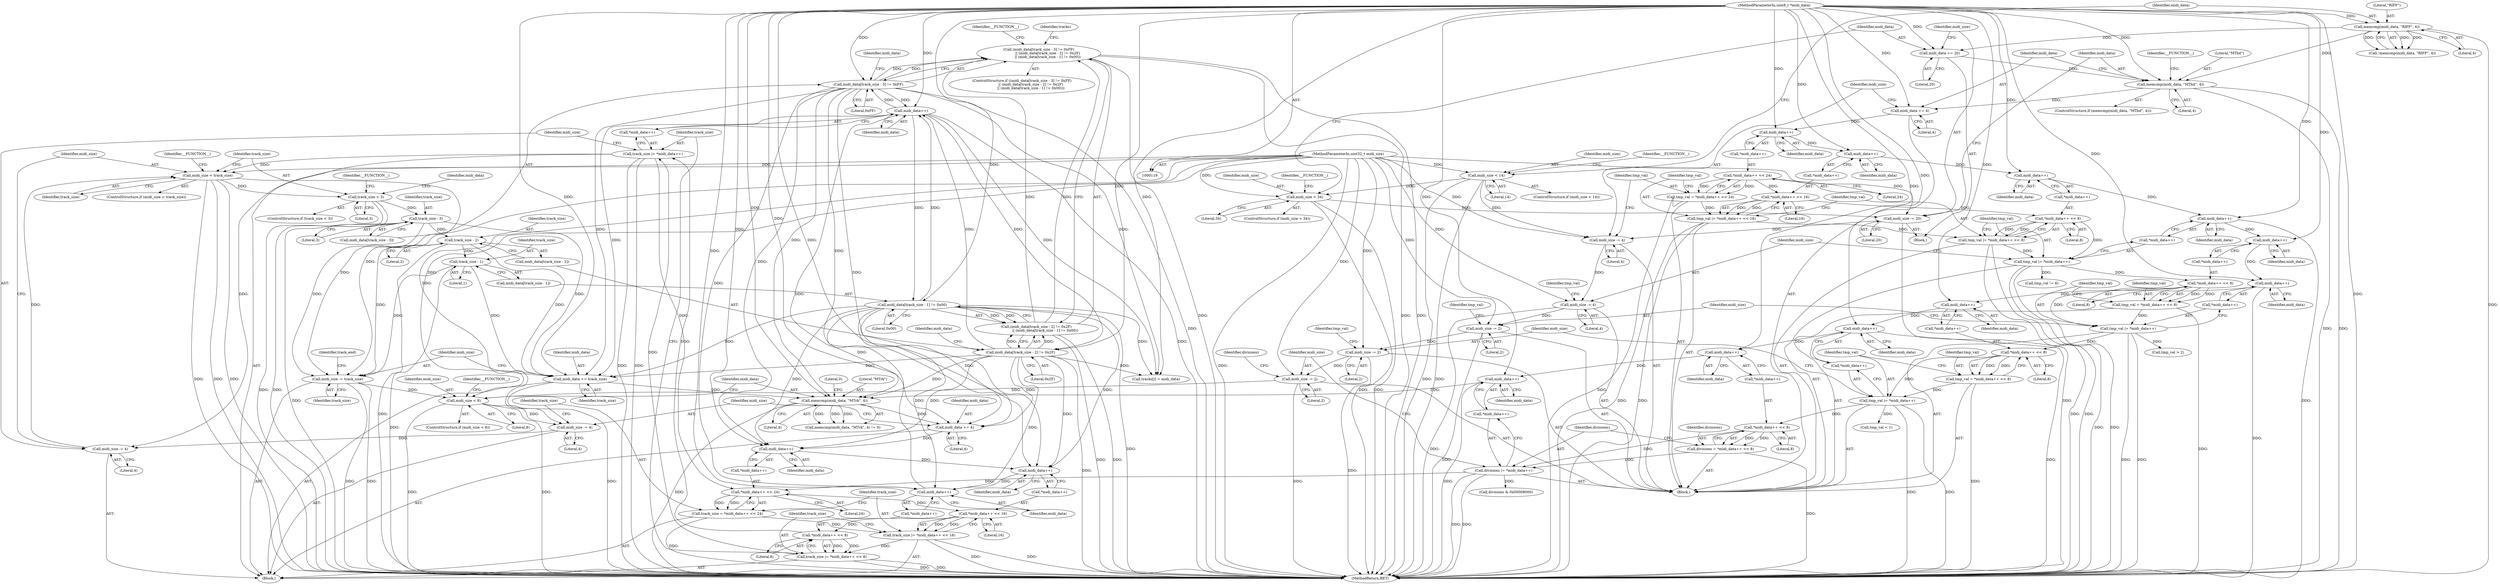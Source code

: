digraph "1_wildmidi_660b513d99bced8783a4a5984ac2f742c74ebbdd_1@del" {
"1000523" [label="(Call,(midi_data[track_size - 3] != 0xFF)\n                || (midi_data[track_size - 2] != 0x2F)\n                || (midi_data[track_size - 1] != 0x00))"];
"1000524" [label="(Call,midi_data[track_size - 3] != 0xFF)"];
"1000493" [label="(Call,midi_data++)"];
"1000539" [label="(Call,midi_data[track_size - 1] != 0x00)"];
"1000120" [label="(MethodParameterIn,uint8_t *midi_data)"];
"1000487" [label="(Call,midi_data++)"];
"1000480" [label="(Call,midi_data++)"];
"1000473" [label="(Call,midi_data++)"];
"1000463" [label="(Call,midi_data += 4)"];
"1000450" [label="(Call,memcmp(midi_data, \"MTrk\", 4))"];
"1000559" [label="(Call,midi_data += track_size)"];
"1000527" [label="(Call,track_size - 3)"];
"1000511" [label="(Call,track_size < 3)"];
"1000499" [label="(Call,midi_size < track_size)"];
"1000495" [label="(Call,midi_size -= 4)"];
"1000466" [label="(Call,midi_size -= 4)"];
"1000437" [label="(Call,midi_size < 8)"];
"1000368" [label="(Call,midi_size -= 2)"];
"1000320" [label="(Call,midi_size -= 2)"];
"1000289" [label="(Call,midi_size -= 2)"];
"1000261" [label="(Call,midi_size -= 4)"];
"1000232" [label="(Call,midi_size -= 4)"];
"1000177" [label="(Call,midi_size < 14)"];
"1000121" [label="(MethodParameterIn,uint32_t midi_size)"];
"1000212" [label="(Call,midi_size -= 20)"];
"1000197" [label="(Call,midi_size < 34)"];
"1000562" [label="(Call,midi_size -= track_size)"];
"1000535" [label="(Call,track_size - 2)"];
"1000542" [label="(Call,track_size - 1)"];
"1000490" [label="(Call,track_size |= *midi_data++)"];
"1000483" [label="(Call,track_size |= *midi_data++ << 8)"];
"1000476" [label="(Call,track_size |= *midi_data++ << 16)"];
"1000469" [label="(Call,track_size = *midi_data++ << 24)"];
"1000471" [label="(Call,*midi_data++ << 24)"];
"1000363" [label="(Call,divisions |= *midi_data++)"];
"1000356" [label="(Call,divisions = *midi_data++ << 8)"];
"1000358" [label="(Call,*midi_data++ << 8)"];
"1000315" [label="(Call,tmp_val |= *midi_data++)"];
"1000308" [label="(Call,tmp_val = *midi_data++ << 8)"];
"1000310" [label="(Call,*midi_data++ << 8)"];
"1000284" [label="(Call,tmp_val |= *midi_data++)"];
"1000277" [label="(Call,tmp_val = *midi_data++ << 8)"];
"1000279" [label="(Call,*midi_data++ << 8)"];
"1000256" [label="(Call,tmp_val |= *midi_data++)"];
"1000249" [label="(Call,tmp_val |= *midi_data++ << 8)"];
"1000242" [label="(Call,tmp_val |= *midi_data++ << 16)"];
"1000235" [label="(Call,tmp_val = *midi_data++ << 24)"];
"1000237" [label="(Call,*midi_data++ << 24)"];
"1000244" [label="(Call,*midi_data++ << 16)"];
"1000251" [label="(Call,*midi_data++ << 8)"];
"1000478" [label="(Call,*midi_data++ << 16)"];
"1000485" [label="(Call,*midi_data++ << 8)"];
"1000532" [label="(Call,midi_data[track_size - 2] != 0x2F)"];
"1000366" [label="(Call,midi_data++)"];
"1000360" [label="(Call,midi_data++)"];
"1000318" [label="(Call,midi_data++)"];
"1000312" [label="(Call,midi_data++)"];
"1000287" [label="(Call,midi_data++)"];
"1000281" [label="(Call,midi_data++)"];
"1000259" [label="(Call,midi_data++)"];
"1000253" [label="(Call,midi_data++)"];
"1000246" [label="(Call,midi_data++)"];
"1000239" [label="(Call,midi_data++)"];
"1000229" [label="(Call,midi_data += 4)"];
"1000216" [label="(Call,memcmp(midi_data, \"MThd\", 4))"];
"1000209" [label="(Call,midi_data += 20)"];
"1000191" [label="(Call,memcmp(midi_data, \"RIFF\", 4))"];
"1000531" [label="(Call,(midi_data[track_size - 2] != 0x2F)\n                || (midi_data[track_size - 1] != 0x00))"];
"1000365" [label="(Call,*midi_data++)"];
"1000454" [label="(Literal,0)"];
"1000534" [label="(Identifier,midi_data)"];
"1000262" [label="(Identifier,midi_size)"];
"1000215" [label="(ControlStructure,if (memcmp(midi_data, \"MThd\", 4)))"];
"1000193" [label="(Literal,\"RIFF\")"];
"1000530" [label="(Literal,0xFF)"];
"1000525" [label="(Call,midi_data[track_size - 3])"];
"1000470" [label="(Identifier,track_size)"];
"1000435" [label="(Block,)"];
"1000284" [label="(Call,tmp_val |= *midi_data++)"];
"1000477" [label="(Identifier,track_size)"];
"1000294" [label="(Identifier,tmp_val)"];
"1000366" [label="(Call,midi_data++)"];
"1000529" [label="(Literal,3)"];
"1000231" [label="(Literal,4)"];
"1000467" [label="(Identifier,midi_size)"];
"1000564" [label="(Identifier,track_size)"];
"1000196" [label="(ControlStructure,if (midi_size < 34))"];
"1000195" [label="(Block,)"];
"1000540" [label="(Call,midi_data[track_size - 1])"];
"1000260" [label="(Identifier,midi_data)"];
"1000524" [label="(Call,midi_data[track_size - 3] != 0xFF)"];
"1000240" [label="(Identifier,midi_data)"];
"1000367" [label="(Identifier,midi_data)"];
"1000286" [label="(Call,*midi_data++)"];
"1000496" [label="(Identifier,midi_size)"];
"1000244" [label="(Call,*midi_data++ << 16)"];
"1000516" [label="(Identifier,__FUNCTION__)"];
"1000287" [label="(Call,midi_data++)"];
"1000468" [label="(Literal,4)"];
"1000489" [label="(Literal,8)"];
"1000222" [label="(Identifier,__FUNCTION__)"];
"1000543" [label="(Identifier,track_size)"];
"1000179" [label="(Literal,14)"];
"1000476" [label="(Call,track_size |= *midi_data++ << 16)"];
"1000279" [label="(Call,*midi_data++ << 8)"];
"1000178" [label="(Identifier,midi_size)"];
"1000490" [label="(Call,track_size |= *midi_data++)"];
"1000500" [label="(Identifier,midi_size)"];
"1000544" [label="(Literal,1)"];
"1000242" [label="(Call,tmp_val |= *midi_data++ << 16)"];
"1000311" [label="(Call,*midi_data++)"];
"1000229" [label="(Call,midi_data += 4)"];
"1000438" [label="(Identifier,midi_size)"];
"1000248" [label="(Literal,16)"];
"1000321" [label="(Identifier,midi_size)"];
"1000554" [label="(Call,tracks[i] = midi_data)"];
"1000266" [label="(Identifier,tmp_val)"];
"1000452" [label="(Literal,\"MTrk\")"];
"1000475" [label="(Literal,24)"];
"1000120" [label="(MethodParameterIn,uint8_t *midi_data)"];
"1000317" [label="(Call,*midi_data++)"];
"1000250" [label="(Identifier,tmp_val)"];
"1000291" [label="(Literal,2)"];
"1000535" [label="(Call,track_size - 2)"];
"1000218" [label="(Literal,\"MThd\")"];
"1000494" [label="(Identifier,midi_data)"];
"1000480" [label="(Call,midi_data++)"];
"1000214" [label="(Literal,20)"];
"1000319" [label="(Identifier,midi_data)"];
"1000495" [label="(Call,midi_size -= 4)"];
"1000483" [label="(Call,track_size |= *midi_data++ << 8)"];
"1000548" [label="(Identifier,__FUNCTION__)"];
"1000359" [label="(Call,*midi_data++)"];
"1000556" [label="(Identifier,tracks)"];
"1000251" [label="(Call,*midi_data++ << 8)"];
"1000472" [label="(Call,*midi_data++)"];
"1000261" [label="(Call,midi_size -= 4)"];
"1000254" [label="(Identifier,midi_data)"];
"1000232" [label="(Call,midi_size -= 4)"];
"1000485" [label="(Call,*midi_data++ << 8)"];
"1000372" [label="(Call,divisions & 0x00008000)"];
"1000236" [label="(Identifier,tmp_val)"];
"1000198" [label="(Identifier,midi_size)"];
"1000479" [label="(Call,*midi_data++)"];
"1000453" [label="(Literal,4)"];
"1000194" [label="(Literal,4)"];
"1000528" [label="(Identifier,track_size)"];
"1000501" [label="(Identifier,track_size)"];
"1000256" [label="(Call,tmp_val |= *midi_data++)"];
"1000493" [label="(Call,midi_data++)"];
"1000197" [label="(Call,midi_size < 34)"];
"1000473" [label="(Call,midi_data++)"];
"1000280" [label="(Call,*midi_data++)"];
"1001435" [label="(MethodReturn,RET)"];
"1000241" [label="(Literal,24)"];
"1000247" [label="(Identifier,midi_data)"];
"1000358" [label="(Call,*midi_data++ << 8)"];
"1000491" [label="(Identifier,track_size)"];
"1000538" [label="(Literal,0x2F)"];
"1000536" [label="(Identifier,track_size)"];
"1000281" [label="(Call,midi_data++)"];
"1000484" [label="(Identifier,track_size)"];
"1000439" [label="(Literal,8)"];
"1000486" [label="(Call,*midi_data++)"];
"1000293" [label="(Call,tmp_val > 2)"];
"1000278" [label="(Identifier,tmp_val)"];
"1000360" [label="(Call,midi_data++)"];
"1000211" [label="(Literal,20)"];
"1000497" [label="(Literal,4)"];
"1000234" [label="(Literal,4)"];
"1000238" [label="(Call,*midi_data++)"];
"1000259" [label="(Call,midi_data++)"];
"1000498" [label="(ControlStructure,if (midi_size < track_size))"];
"1000523" [label="(Call,(midi_data[track_size - 3] != 0xFF)\n                || (midi_data[track_size - 2] != 0x2F)\n                || (midi_data[track_size - 1] != 0x00))"];
"1000190" [label="(Call,!memcmp(midi_data, \"RIFF\", 4))"];
"1000450" [label="(Call,memcmp(midi_data, \"MTrk\", 4))"];
"1000542" [label="(Call,track_size - 1)"];
"1000504" [label="(Identifier,__FUNCTION__)"];
"1000474" [label="(Identifier,midi_data)"];
"1000277" [label="(Call,tmp_val = *midi_data++ << 8)"];
"1000464" [label="(Identifier,midi_data)"];
"1000253" [label="(Call,midi_data++)"];
"1000219" [label="(Literal,4)"];
"1000202" [label="(Identifier,__FUNCTION__)"];
"1000192" [label="(Identifier,midi_data)"];
"1000533" [label="(Call,midi_data[track_size - 2])"];
"1000531" [label="(Call,(midi_data[track_size - 2] != 0x2F)\n                || (midi_data[track_size - 1] != 0x00))"];
"1000191" [label="(Call,memcmp(midi_data, \"RIFF\", 4))"];
"1000288" [label="(Identifier,midi_data)"];
"1000487" [label="(Call,midi_data++)"];
"1000522" [label="(ControlStructure,if ((midi_data[track_size - 3] != 0xFF)\n                || (midi_data[track_size - 2] != 0x2F)\n                || (midi_data[track_size - 1] != 0x00)))"];
"1000309" [label="(Identifier,tmp_val)"];
"1000499" [label="(Call,midi_size < track_size)"];
"1000209" [label="(Call,midi_data += 20)"];
"1000258" [label="(Call,*midi_data++)"];
"1000245" [label="(Call,*midi_data++)"];
"1000559" [label="(Call,midi_data += track_size)"];
"1000563" [label="(Identifier,midi_size)"];
"1000246" [label="(Call,midi_data++)"];
"1000368" [label="(Call,midi_size -= 2)"];
"1000217" [label="(Identifier,midi_data)"];
"1000212" [label="(Call,midi_size -= 20)"];
"1000320" [label="(Call,midi_size -= 2)"];
"1000481" [label="(Identifier,midi_data)"];
"1000315" [label="(Call,tmp_val |= *midi_data++)"];
"1000243" [label="(Identifier,tmp_val)"];
"1000471" [label="(Call,*midi_data++ << 24)"];
"1000310" [label="(Call,*midi_data++ << 8)"];
"1000314" [label="(Literal,8)"];
"1000363" [label="(Call,divisions |= *midi_data++)"];
"1000265" [label="(Call,tmp_val != 6)"];
"1000282" [label="(Identifier,midi_data)"];
"1000537" [label="(Literal,2)"];
"1000356" [label="(Call,divisions = *midi_data++ << 8)"];
"1000357" [label="(Identifier,divisions)"];
"1000513" [label="(Literal,3)"];
"1000324" [label="(Call,tmp_val < 1)"];
"1000482" [label="(Literal,16)"];
"1000364" [label="(Identifier,divisions)"];
"1000182" [label="(Identifier,__FUNCTION__)"];
"1000289" [label="(Call,midi_size -= 2)"];
"1000488" [label="(Identifier,midi_data)"];
"1000526" [label="(Identifier,midi_data)"];
"1000233" [label="(Identifier,midi_size)"];
"1000442" [label="(Identifier,__FUNCTION__)"];
"1000369" [label="(Identifier,midi_size)"];
"1000313" [label="(Identifier,midi_data)"];
"1000437" [label="(Call,midi_size < 8)"];
"1000527" [label="(Call,track_size - 3)"];
"1000545" [label="(Literal,0x00)"];
"1000562" [label="(Call,midi_size -= track_size)"];
"1000478" [label="(Call,*midi_data++ << 16)"];
"1000308" [label="(Call,tmp_val = *midi_data++ << 8)"];
"1000449" [label="(Call,memcmp(midi_data, \"MTrk\", 4) != 0)"];
"1000176" [label="(ControlStructure,if (midi_size < 14))"];
"1000213" [label="(Identifier,midi_size)"];
"1000235" [label="(Call,tmp_val = *midi_data++ << 24)"];
"1000510" [label="(ControlStructure,if (track_size < 3))"];
"1000362" [label="(Literal,8)"];
"1000361" [label="(Identifier,midi_data)"];
"1000121" [label="(MethodParameterIn,uint32_t midi_size)"];
"1000252" [label="(Call,*midi_data++)"];
"1000539" [label="(Call,midi_data[track_size - 1] != 0x00)"];
"1000436" [label="(ControlStructure,if (midi_size < 8))"];
"1000283" [label="(Literal,8)"];
"1000230" [label="(Identifier,midi_data)"];
"1000325" [label="(Identifier,tmp_val)"];
"1000312" [label="(Call,midi_data++)"];
"1000263" [label="(Literal,4)"];
"1000199" [label="(Literal,34)"];
"1000322" [label="(Literal,2)"];
"1000541" [label="(Identifier,midi_data)"];
"1000122" [label="(Block,)"];
"1000370" [label="(Literal,2)"];
"1000316" [label="(Identifier,tmp_val)"];
"1000465" [label="(Literal,4)"];
"1000239" [label="(Call,midi_data++)"];
"1000373" [label="(Identifier,divisions)"];
"1000318" [label="(Call,midi_data++)"];
"1000463" [label="(Call,midi_data += 4)"];
"1000512" [label="(Identifier,track_size)"];
"1000567" [label="(Identifier,track_end)"];
"1000285" [label="(Identifier,tmp_val)"];
"1000237" [label="(Call,*midi_data++ << 24)"];
"1000492" [label="(Call,*midi_data++)"];
"1000511" [label="(Call,track_size < 3)"];
"1000466" [label="(Call,midi_size -= 4)"];
"1000532" [label="(Call,midi_data[track_size - 2] != 0x2F)"];
"1000290" [label="(Identifier,midi_size)"];
"1000255" [label="(Literal,8)"];
"1000560" [label="(Identifier,midi_data)"];
"1000210" [label="(Identifier,midi_data)"];
"1000177" [label="(Call,midi_size < 14)"];
"1000451" [label="(Identifier,midi_data)"];
"1000469" [label="(Call,track_size = *midi_data++ << 24)"];
"1000257" [label="(Identifier,tmp_val)"];
"1000561" [label="(Identifier,track_size)"];
"1000216" [label="(Call,memcmp(midi_data, \"MThd\", 4))"];
"1000249" [label="(Call,tmp_val |= *midi_data++ << 8)"];
"1000523" -> "1000522"  [label="AST: "];
"1000523" -> "1000524"  [label="CFG: "];
"1000523" -> "1000531"  [label="CFG: "];
"1000524" -> "1000523"  [label="AST: "];
"1000531" -> "1000523"  [label="AST: "];
"1000548" -> "1000523"  [label="CFG: "];
"1000556" -> "1000523"  [label="CFG: "];
"1000523" -> "1001435"  [label="DDG: "];
"1000523" -> "1001435"  [label="DDG: "];
"1000523" -> "1001435"  [label="DDG: "];
"1000524" -> "1000523"  [label="DDG: "];
"1000524" -> "1000523"  [label="DDG: "];
"1000531" -> "1000523"  [label="DDG: "];
"1000531" -> "1000523"  [label="DDG: "];
"1000524" -> "1000530"  [label="CFG: "];
"1000525" -> "1000524"  [label="AST: "];
"1000530" -> "1000524"  [label="AST: "];
"1000534" -> "1000524"  [label="CFG: "];
"1000524" -> "1001435"  [label="DDG: "];
"1000524" -> "1000450"  [label="DDG: "];
"1000524" -> "1000463"  [label="DDG: "];
"1000524" -> "1000473"  [label="DDG: "];
"1000524" -> "1000480"  [label="DDG: "];
"1000524" -> "1000487"  [label="DDG: "];
"1000524" -> "1000493"  [label="DDG: "];
"1000493" -> "1000524"  [label="DDG: "];
"1000120" -> "1000524"  [label="DDG: "];
"1000524" -> "1000554"  [label="DDG: "];
"1000524" -> "1000559"  [label="DDG: "];
"1000493" -> "1000492"  [label="AST: "];
"1000493" -> "1000494"  [label="CFG: "];
"1000494" -> "1000493"  [label="AST: "];
"1000492" -> "1000493"  [label="CFG: "];
"1000493" -> "1001435"  [label="DDG: "];
"1000539" -> "1000493"  [label="DDG: "];
"1000487" -> "1000493"  [label="DDG: "];
"1000532" -> "1000493"  [label="DDG: "];
"1000120" -> "1000493"  [label="DDG: "];
"1000493" -> "1000532"  [label="DDG: "];
"1000493" -> "1000539"  [label="DDG: "];
"1000493" -> "1000554"  [label="DDG: "];
"1000493" -> "1000559"  [label="DDG: "];
"1000539" -> "1000531"  [label="AST: "];
"1000539" -> "1000545"  [label="CFG: "];
"1000540" -> "1000539"  [label="AST: "];
"1000545" -> "1000539"  [label="AST: "];
"1000531" -> "1000539"  [label="CFG: "];
"1000539" -> "1001435"  [label="DDG: "];
"1000539" -> "1000450"  [label="DDG: "];
"1000539" -> "1000463"  [label="DDG: "];
"1000539" -> "1000473"  [label="DDG: "];
"1000539" -> "1000480"  [label="DDG: "];
"1000539" -> "1000487"  [label="DDG: "];
"1000539" -> "1000531"  [label="DDG: "];
"1000539" -> "1000531"  [label="DDG: "];
"1000120" -> "1000539"  [label="DDG: "];
"1000539" -> "1000554"  [label="DDG: "];
"1000539" -> "1000559"  [label="DDG: "];
"1000120" -> "1000119"  [label="AST: "];
"1000120" -> "1001435"  [label="DDG: "];
"1000120" -> "1000191"  [label="DDG: "];
"1000120" -> "1000209"  [label="DDG: "];
"1000120" -> "1000216"  [label="DDG: "];
"1000120" -> "1000229"  [label="DDG: "];
"1000120" -> "1000239"  [label="DDG: "];
"1000120" -> "1000246"  [label="DDG: "];
"1000120" -> "1000253"  [label="DDG: "];
"1000120" -> "1000259"  [label="DDG: "];
"1000120" -> "1000281"  [label="DDG: "];
"1000120" -> "1000287"  [label="DDG: "];
"1000120" -> "1000312"  [label="DDG: "];
"1000120" -> "1000318"  [label="DDG: "];
"1000120" -> "1000360"  [label="DDG: "];
"1000120" -> "1000366"  [label="DDG: "];
"1000120" -> "1000450"  [label="DDG: "];
"1000120" -> "1000463"  [label="DDG: "];
"1000120" -> "1000473"  [label="DDG: "];
"1000120" -> "1000480"  [label="DDG: "];
"1000120" -> "1000487"  [label="DDG: "];
"1000120" -> "1000532"  [label="DDG: "];
"1000120" -> "1000554"  [label="DDG: "];
"1000120" -> "1000559"  [label="DDG: "];
"1000487" -> "1000486"  [label="AST: "];
"1000487" -> "1000488"  [label="CFG: "];
"1000488" -> "1000487"  [label="AST: "];
"1000486" -> "1000487"  [label="CFG: "];
"1000480" -> "1000487"  [label="DDG: "];
"1000532" -> "1000487"  [label="DDG: "];
"1000480" -> "1000479"  [label="AST: "];
"1000480" -> "1000481"  [label="CFG: "];
"1000481" -> "1000480"  [label="AST: "];
"1000479" -> "1000480"  [label="CFG: "];
"1000473" -> "1000480"  [label="DDG: "];
"1000532" -> "1000480"  [label="DDG: "];
"1000473" -> "1000472"  [label="AST: "];
"1000473" -> "1000474"  [label="CFG: "];
"1000474" -> "1000473"  [label="AST: "];
"1000472" -> "1000473"  [label="CFG: "];
"1000463" -> "1000473"  [label="DDG: "];
"1000532" -> "1000473"  [label="DDG: "];
"1000463" -> "1000435"  [label="AST: "];
"1000463" -> "1000465"  [label="CFG: "];
"1000464" -> "1000463"  [label="AST: "];
"1000465" -> "1000463"  [label="AST: "];
"1000467" -> "1000463"  [label="CFG: "];
"1000450" -> "1000463"  [label="DDG: "];
"1000532" -> "1000463"  [label="DDG: "];
"1000450" -> "1000449"  [label="AST: "];
"1000450" -> "1000453"  [label="CFG: "];
"1000451" -> "1000450"  [label="AST: "];
"1000452" -> "1000450"  [label="AST: "];
"1000453" -> "1000450"  [label="AST: "];
"1000454" -> "1000450"  [label="CFG: "];
"1000450" -> "1001435"  [label="DDG: "];
"1000450" -> "1000449"  [label="DDG: "];
"1000450" -> "1000449"  [label="DDG: "];
"1000450" -> "1000449"  [label="DDG: "];
"1000559" -> "1000450"  [label="DDG: "];
"1000366" -> "1000450"  [label="DDG: "];
"1000532" -> "1000450"  [label="DDG: "];
"1000559" -> "1000435"  [label="AST: "];
"1000559" -> "1000561"  [label="CFG: "];
"1000560" -> "1000559"  [label="AST: "];
"1000561" -> "1000559"  [label="AST: "];
"1000563" -> "1000559"  [label="CFG: "];
"1000559" -> "1001435"  [label="DDG: "];
"1000527" -> "1000559"  [label="DDG: "];
"1000535" -> "1000559"  [label="DDG: "];
"1000542" -> "1000559"  [label="DDG: "];
"1000532" -> "1000559"  [label="DDG: "];
"1000527" -> "1000525"  [label="AST: "];
"1000527" -> "1000529"  [label="CFG: "];
"1000528" -> "1000527"  [label="AST: "];
"1000529" -> "1000527"  [label="AST: "];
"1000525" -> "1000527"  [label="CFG: "];
"1000527" -> "1001435"  [label="DDG: "];
"1000511" -> "1000527"  [label="DDG: "];
"1000527" -> "1000535"  [label="DDG: "];
"1000527" -> "1000562"  [label="DDG: "];
"1000511" -> "1000510"  [label="AST: "];
"1000511" -> "1000513"  [label="CFG: "];
"1000512" -> "1000511"  [label="AST: "];
"1000513" -> "1000511"  [label="AST: "];
"1000516" -> "1000511"  [label="CFG: "];
"1000526" -> "1000511"  [label="CFG: "];
"1000511" -> "1001435"  [label="DDG: "];
"1000511" -> "1001435"  [label="DDG: "];
"1000499" -> "1000511"  [label="DDG: "];
"1000499" -> "1000498"  [label="AST: "];
"1000499" -> "1000501"  [label="CFG: "];
"1000500" -> "1000499"  [label="AST: "];
"1000501" -> "1000499"  [label="AST: "];
"1000504" -> "1000499"  [label="CFG: "];
"1000512" -> "1000499"  [label="CFG: "];
"1000499" -> "1001435"  [label="DDG: "];
"1000499" -> "1001435"  [label="DDG: "];
"1000499" -> "1001435"  [label="DDG: "];
"1000495" -> "1000499"  [label="DDG: "];
"1000121" -> "1000499"  [label="DDG: "];
"1000490" -> "1000499"  [label="DDG: "];
"1000499" -> "1000562"  [label="DDG: "];
"1000495" -> "1000435"  [label="AST: "];
"1000495" -> "1000497"  [label="CFG: "];
"1000496" -> "1000495"  [label="AST: "];
"1000497" -> "1000495"  [label="AST: "];
"1000500" -> "1000495"  [label="CFG: "];
"1000466" -> "1000495"  [label="DDG: "];
"1000121" -> "1000495"  [label="DDG: "];
"1000466" -> "1000435"  [label="AST: "];
"1000466" -> "1000468"  [label="CFG: "];
"1000467" -> "1000466"  [label="AST: "];
"1000468" -> "1000466"  [label="AST: "];
"1000470" -> "1000466"  [label="CFG: "];
"1000437" -> "1000466"  [label="DDG: "];
"1000121" -> "1000466"  [label="DDG: "];
"1000437" -> "1000436"  [label="AST: "];
"1000437" -> "1000439"  [label="CFG: "];
"1000438" -> "1000437"  [label="AST: "];
"1000439" -> "1000437"  [label="AST: "];
"1000442" -> "1000437"  [label="CFG: "];
"1000451" -> "1000437"  [label="CFG: "];
"1000437" -> "1001435"  [label="DDG: "];
"1000437" -> "1001435"  [label="DDG: "];
"1000368" -> "1000437"  [label="DDG: "];
"1000562" -> "1000437"  [label="DDG: "];
"1000121" -> "1000437"  [label="DDG: "];
"1000368" -> "1000122"  [label="AST: "];
"1000368" -> "1000370"  [label="CFG: "];
"1000369" -> "1000368"  [label="AST: "];
"1000370" -> "1000368"  [label="AST: "];
"1000373" -> "1000368"  [label="CFG: "];
"1000368" -> "1001435"  [label="DDG: "];
"1000320" -> "1000368"  [label="DDG: "];
"1000121" -> "1000368"  [label="DDG: "];
"1000320" -> "1000122"  [label="AST: "];
"1000320" -> "1000322"  [label="CFG: "];
"1000321" -> "1000320"  [label="AST: "];
"1000322" -> "1000320"  [label="AST: "];
"1000325" -> "1000320"  [label="CFG: "];
"1000320" -> "1001435"  [label="DDG: "];
"1000289" -> "1000320"  [label="DDG: "];
"1000121" -> "1000320"  [label="DDG: "];
"1000289" -> "1000122"  [label="AST: "];
"1000289" -> "1000291"  [label="CFG: "];
"1000290" -> "1000289"  [label="AST: "];
"1000291" -> "1000289"  [label="AST: "];
"1000294" -> "1000289"  [label="CFG: "];
"1000289" -> "1001435"  [label="DDG: "];
"1000261" -> "1000289"  [label="DDG: "];
"1000121" -> "1000289"  [label="DDG: "];
"1000261" -> "1000122"  [label="AST: "];
"1000261" -> "1000263"  [label="CFG: "];
"1000262" -> "1000261"  [label="AST: "];
"1000263" -> "1000261"  [label="AST: "];
"1000266" -> "1000261"  [label="CFG: "];
"1000261" -> "1001435"  [label="DDG: "];
"1000232" -> "1000261"  [label="DDG: "];
"1000121" -> "1000261"  [label="DDG: "];
"1000232" -> "1000122"  [label="AST: "];
"1000232" -> "1000234"  [label="CFG: "];
"1000233" -> "1000232"  [label="AST: "];
"1000234" -> "1000232"  [label="AST: "];
"1000236" -> "1000232"  [label="CFG: "];
"1000177" -> "1000232"  [label="DDG: "];
"1000212" -> "1000232"  [label="DDG: "];
"1000121" -> "1000232"  [label="DDG: "];
"1000177" -> "1000176"  [label="AST: "];
"1000177" -> "1000179"  [label="CFG: "];
"1000178" -> "1000177"  [label="AST: "];
"1000179" -> "1000177"  [label="AST: "];
"1000182" -> "1000177"  [label="CFG: "];
"1000192" -> "1000177"  [label="CFG: "];
"1000177" -> "1001435"  [label="DDG: "];
"1000177" -> "1001435"  [label="DDG: "];
"1000121" -> "1000177"  [label="DDG: "];
"1000177" -> "1000197"  [label="DDG: "];
"1000121" -> "1000119"  [label="AST: "];
"1000121" -> "1001435"  [label="DDG: "];
"1000121" -> "1000197"  [label="DDG: "];
"1000121" -> "1000212"  [label="DDG: "];
"1000121" -> "1000562"  [label="DDG: "];
"1000212" -> "1000195"  [label="AST: "];
"1000212" -> "1000214"  [label="CFG: "];
"1000213" -> "1000212"  [label="AST: "];
"1000214" -> "1000212"  [label="AST: "];
"1000217" -> "1000212"  [label="CFG: "];
"1000212" -> "1001435"  [label="DDG: "];
"1000197" -> "1000212"  [label="DDG: "];
"1000197" -> "1000196"  [label="AST: "];
"1000197" -> "1000199"  [label="CFG: "];
"1000198" -> "1000197"  [label="AST: "];
"1000199" -> "1000197"  [label="AST: "];
"1000202" -> "1000197"  [label="CFG: "];
"1000210" -> "1000197"  [label="CFG: "];
"1000197" -> "1001435"  [label="DDG: "];
"1000197" -> "1001435"  [label="DDG: "];
"1000562" -> "1000435"  [label="AST: "];
"1000562" -> "1000564"  [label="CFG: "];
"1000563" -> "1000562"  [label="AST: "];
"1000564" -> "1000562"  [label="AST: "];
"1000567" -> "1000562"  [label="CFG: "];
"1000562" -> "1001435"  [label="DDG: "];
"1000562" -> "1001435"  [label="DDG: "];
"1000535" -> "1000562"  [label="DDG: "];
"1000542" -> "1000562"  [label="DDG: "];
"1000535" -> "1000533"  [label="AST: "];
"1000535" -> "1000537"  [label="CFG: "];
"1000536" -> "1000535"  [label="AST: "];
"1000537" -> "1000535"  [label="AST: "];
"1000533" -> "1000535"  [label="CFG: "];
"1000535" -> "1001435"  [label="DDG: "];
"1000535" -> "1000542"  [label="DDG: "];
"1000542" -> "1000540"  [label="AST: "];
"1000542" -> "1000544"  [label="CFG: "];
"1000543" -> "1000542"  [label="AST: "];
"1000544" -> "1000542"  [label="AST: "];
"1000540" -> "1000542"  [label="CFG: "];
"1000542" -> "1001435"  [label="DDG: "];
"1000490" -> "1000435"  [label="AST: "];
"1000490" -> "1000492"  [label="CFG: "];
"1000491" -> "1000490"  [label="AST: "];
"1000492" -> "1000490"  [label="AST: "];
"1000496" -> "1000490"  [label="CFG: "];
"1000490" -> "1001435"  [label="DDG: "];
"1000490" -> "1001435"  [label="DDG: "];
"1000490" -> "1000471"  [label="DDG: "];
"1000483" -> "1000490"  [label="DDG: "];
"1000485" -> "1000490"  [label="DDG: "];
"1000483" -> "1000435"  [label="AST: "];
"1000483" -> "1000485"  [label="CFG: "];
"1000484" -> "1000483"  [label="AST: "];
"1000485" -> "1000483"  [label="AST: "];
"1000491" -> "1000483"  [label="CFG: "];
"1000483" -> "1001435"  [label="DDG: "];
"1000483" -> "1001435"  [label="DDG: "];
"1000476" -> "1000483"  [label="DDG: "];
"1000485" -> "1000483"  [label="DDG: "];
"1000485" -> "1000483"  [label="DDG: "];
"1000476" -> "1000435"  [label="AST: "];
"1000476" -> "1000478"  [label="CFG: "];
"1000477" -> "1000476"  [label="AST: "];
"1000478" -> "1000476"  [label="AST: "];
"1000484" -> "1000476"  [label="CFG: "];
"1000476" -> "1001435"  [label="DDG: "];
"1000476" -> "1001435"  [label="DDG: "];
"1000469" -> "1000476"  [label="DDG: "];
"1000478" -> "1000476"  [label="DDG: "];
"1000478" -> "1000476"  [label="DDG: "];
"1000469" -> "1000435"  [label="AST: "];
"1000469" -> "1000471"  [label="CFG: "];
"1000470" -> "1000469"  [label="AST: "];
"1000471" -> "1000469"  [label="AST: "];
"1000477" -> "1000469"  [label="CFG: "];
"1000469" -> "1001435"  [label="DDG: "];
"1000471" -> "1000469"  [label="DDG: "];
"1000471" -> "1000469"  [label="DDG: "];
"1000471" -> "1000475"  [label="CFG: "];
"1000472" -> "1000471"  [label="AST: "];
"1000475" -> "1000471"  [label="AST: "];
"1000363" -> "1000471"  [label="DDG: "];
"1000471" -> "1000478"  [label="DDG: "];
"1000363" -> "1000122"  [label="AST: "];
"1000363" -> "1000365"  [label="CFG: "];
"1000364" -> "1000363"  [label="AST: "];
"1000365" -> "1000363"  [label="AST: "];
"1000369" -> "1000363"  [label="CFG: "];
"1000363" -> "1001435"  [label="DDG: "];
"1000363" -> "1001435"  [label="DDG: "];
"1000356" -> "1000363"  [label="DDG: "];
"1000358" -> "1000363"  [label="DDG: "];
"1000363" -> "1000372"  [label="DDG: "];
"1000356" -> "1000122"  [label="AST: "];
"1000356" -> "1000358"  [label="CFG: "];
"1000357" -> "1000356"  [label="AST: "];
"1000358" -> "1000356"  [label="AST: "];
"1000364" -> "1000356"  [label="CFG: "];
"1000356" -> "1001435"  [label="DDG: "];
"1000358" -> "1000356"  [label="DDG: "];
"1000358" -> "1000356"  [label="DDG: "];
"1000358" -> "1000362"  [label="CFG: "];
"1000359" -> "1000358"  [label="AST: "];
"1000362" -> "1000358"  [label="AST: "];
"1000315" -> "1000358"  [label="DDG: "];
"1000315" -> "1000122"  [label="AST: "];
"1000315" -> "1000317"  [label="CFG: "];
"1000316" -> "1000315"  [label="AST: "];
"1000317" -> "1000315"  [label="AST: "];
"1000321" -> "1000315"  [label="CFG: "];
"1000315" -> "1001435"  [label="DDG: "];
"1000315" -> "1001435"  [label="DDG: "];
"1000308" -> "1000315"  [label="DDG: "];
"1000310" -> "1000315"  [label="DDG: "];
"1000315" -> "1000324"  [label="DDG: "];
"1000308" -> "1000122"  [label="AST: "];
"1000308" -> "1000310"  [label="CFG: "];
"1000309" -> "1000308"  [label="AST: "];
"1000310" -> "1000308"  [label="AST: "];
"1000316" -> "1000308"  [label="CFG: "];
"1000308" -> "1001435"  [label="DDG: "];
"1000310" -> "1000308"  [label="DDG: "];
"1000310" -> "1000308"  [label="DDG: "];
"1000310" -> "1000314"  [label="CFG: "];
"1000311" -> "1000310"  [label="AST: "];
"1000314" -> "1000310"  [label="AST: "];
"1000284" -> "1000310"  [label="DDG: "];
"1000284" -> "1000122"  [label="AST: "];
"1000284" -> "1000286"  [label="CFG: "];
"1000285" -> "1000284"  [label="AST: "];
"1000286" -> "1000284"  [label="AST: "];
"1000290" -> "1000284"  [label="CFG: "];
"1000284" -> "1001435"  [label="DDG: "];
"1000284" -> "1001435"  [label="DDG: "];
"1000277" -> "1000284"  [label="DDG: "];
"1000279" -> "1000284"  [label="DDG: "];
"1000284" -> "1000293"  [label="DDG: "];
"1000277" -> "1000122"  [label="AST: "];
"1000277" -> "1000279"  [label="CFG: "];
"1000278" -> "1000277"  [label="AST: "];
"1000279" -> "1000277"  [label="AST: "];
"1000285" -> "1000277"  [label="CFG: "];
"1000277" -> "1001435"  [label="DDG: "];
"1000279" -> "1000277"  [label="DDG: "];
"1000279" -> "1000277"  [label="DDG: "];
"1000279" -> "1000283"  [label="CFG: "];
"1000280" -> "1000279"  [label="AST: "];
"1000283" -> "1000279"  [label="AST: "];
"1000256" -> "1000279"  [label="DDG: "];
"1000256" -> "1000122"  [label="AST: "];
"1000256" -> "1000258"  [label="CFG: "];
"1000257" -> "1000256"  [label="AST: "];
"1000258" -> "1000256"  [label="AST: "];
"1000262" -> "1000256"  [label="CFG: "];
"1000256" -> "1001435"  [label="DDG: "];
"1000256" -> "1001435"  [label="DDG: "];
"1000249" -> "1000256"  [label="DDG: "];
"1000251" -> "1000256"  [label="DDG: "];
"1000256" -> "1000265"  [label="DDG: "];
"1000249" -> "1000122"  [label="AST: "];
"1000249" -> "1000251"  [label="CFG: "];
"1000250" -> "1000249"  [label="AST: "];
"1000251" -> "1000249"  [label="AST: "];
"1000257" -> "1000249"  [label="CFG: "];
"1000249" -> "1001435"  [label="DDG: "];
"1000249" -> "1001435"  [label="DDG: "];
"1000242" -> "1000249"  [label="DDG: "];
"1000251" -> "1000249"  [label="DDG: "];
"1000251" -> "1000249"  [label="DDG: "];
"1000242" -> "1000122"  [label="AST: "];
"1000242" -> "1000244"  [label="CFG: "];
"1000243" -> "1000242"  [label="AST: "];
"1000244" -> "1000242"  [label="AST: "];
"1000250" -> "1000242"  [label="CFG: "];
"1000242" -> "1001435"  [label="DDG: "];
"1000242" -> "1001435"  [label="DDG: "];
"1000235" -> "1000242"  [label="DDG: "];
"1000244" -> "1000242"  [label="DDG: "];
"1000244" -> "1000242"  [label="DDG: "];
"1000235" -> "1000122"  [label="AST: "];
"1000235" -> "1000237"  [label="CFG: "];
"1000236" -> "1000235"  [label="AST: "];
"1000237" -> "1000235"  [label="AST: "];
"1000243" -> "1000235"  [label="CFG: "];
"1000235" -> "1001435"  [label="DDG: "];
"1000237" -> "1000235"  [label="DDG: "];
"1000237" -> "1000235"  [label="DDG: "];
"1000237" -> "1000241"  [label="CFG: "];
"1000238" -> "1000237"  [label="AST: "];
"1000241" -> "1000237"  [label="AST: "];
"1000237" -> "1000244"  [label="DDG: "];
"1000244" -> "1000248"  [label="CFG: "];
"1000245" -> "1000244"  [label="AST: "];
"1000248" -> "1000244"  [label="AST: "];
"1000244" -> "1000251"  [label="DDG: "];
"1000251" -> "1000255"  [label="CFG: "];
"1000252" -> "1000251"  [label="AST: "];
"1000255" -> "1000251"  [label="AST: "];
"1000478" -> "1000482"  [label="CFG: "];
"1000479" -> "1000478"  [label="AST: "];
"1000482" -> "1000478"  [label="AST: "];
"1000478" -> "1000485"  [label="DDG: "];
"1000485" -> "1000489"  [label="CFG: "];
"1000486" -> "1000485"  [label="AST: "];
"1000489" -> "1000485"  [label="AST: "];
"1000532" -> "1000531"  [label="AST: "];
"1000532" -> "1000538"  [label="CFG: "];
"1000533" -> "1000532"  [label="AST: "];
"1000538" -> "1000532"  [label="AST: "];
"1000541" -> "1000532"  [label="CFG: "];
"1000531" -> "1000532"  [label="CFG: "];
"1000532" -> "1001435"  [label="DDG: "];
"1000532" -> "1000531"  [label="DDG: "];
"1000532" -> "1000531"  [label="DDG: "];
"1000532" -> "1000554"  [label="DDG: "];
"1000366" -> "1000365"  [label="AST: "];
"1000366" -> "1000367"  [label="CFG: "];
"1000367" -> "1000366"  [label="AST: "];
"1000365" -> "1000366"  [label="CFG: "];
"1000366" -> "1001435"  [label="DDG: "];
"1000360" -> "1000366"  [label="DDG: "];
"1000360" -> "1000359"  [label="AST: "];
"1000360" -> "1000361"  [label="CFG: "];
"1000361" -> "1000360"  [label="AST: "];
"1000359" -> "1000360"  [label="CFG: "];
"1000318" -> "1000360"  [label="DDG: "];
"1000318" -> "1000317"  [label="AST: "];
"1000318" -> "1000319"  [label="CFG: "];
"1000319" -> "1000318"  [label="AST: "];
"1000317" -> "1000318"  [label="CFG: "];
"1000318" -> "1001435"  [label="DDG: "];
"1000312" -> "1000318"  [label="DDG: "];
"1000312" -> "1000311"  [label="AST: "];
"1000312" -> "1000313"  [label="CFG: "];
"1000313" -> "1000312"  [label="AST: "];
"1000311" -> "1000312"  [label="CFG: "];
"1000287" -> "1000312"  [label="DDG: "];
"1000287" -> "1000286"  [label="AST: "];
"1000287" -> "1000288"  [label="CFG: "];
"1000288" -> "1000287"  [label="AST: "];
"1000286" -> "1000287"  [label="CFG: "];
"1000287" -> "1001435"  [label="DDG: "];
"1000281" -> "1000287"  [label="DDG: "];
"1000281" -> "1000280"  [label="AST: "];
"1000281" -> "1000282"  [label="CFG: "];
"1000282" -> "1000281"  [label="AST: "];
"1000280" -> "1000281"  [label="CFG: "];
"1000259" -> "1000281"  [label="DDG: "];
"1000259" -> "1000258"  [label="AST: "];
"1000259" -> "1000260"  [label="CFG: "];
"1000260" -> "1000259"  [label="AST: "];
"1000258" -> "1000259"  [label="CFG: "];
"1000259" -> "1001435"  [label="DDG: "];
"1000253" -> "1000259"  [label="DDG: "];
"1000253" -> "1000252"  [label="AST: "];
"1000253" -> "1000254"  [label="CFG: "];
"1000254" -> "1000253"  [label="AST: "];
"1000252" -> "1000253"  [label="CFG: "];
"1000246" -> "1000253"  [label="DDG: "];
"1000246" -> "1000245"  [label="AST: "];
"1000246" -> "1000247"  [label="CFG: "];
"1000247" -> "1000246"  [label="AST: "];
"1000245" -> "1000246"  [label="CFG: "];
"1000239" -> "1000246"  [label="DDG: "];
"1000239" -> "1000238"  [label="AST: "];
"1000239" -> "1000240"  [label="CFG: "];
"1000240" -> "1000239"  [label="AST: "];
"1000238" -> "1000239"  [label="CFG: "];
"1000229" -> "1000239"  [label="DDG: "];
"1000229" -> "1000122"  [label="AST: "];
"1000229" -> "1000231"  [label="CFG: "];
"1000230" -> "1000229"  [label="AST: "];
"1000231" -> "1000229"  [label="AST: "];
"1000233" -> "1000229"  [label="CFG: "];
"1000216" -> "1000229"  [label="DDG: "];
"1000216" -> "1000215"  [label="AST: "];
"1000216" -> "1000219"  [label="CFG: "];
"1000217" -> "1000216"  [label="AST: "];
"1000218" -> "1000216"  [label="AST: "];
"1000219" -> "1000216"  [label="AST: "];
"1000222" -> "1000216"  [label="CFG: "];
"1000230" -> "1000216"  [label="CFG: "];
"1000216" -> "1001435"  [label="DDG: "];
"1000216" -> "1001435"  [label="DDG: "];
"1000209" -> "1000216"  [label="DDG: "];
"1000191" -> "1000216"  [label="DDG: "];
"1000209" -> "1000195"  [label="AST: "];
"1000209" -> "1000211"  [label="CFG: "];
"1000210" -> "1000209"  [label="AST: "];
"1000211" -> "1000209"  [label="AST: "];
"1000213" -> "1000209"  [label="CFG: "];
"1000191" -> "1000209"  [label="DDG: "];
"1000191" -> "1000190"  [label="AST: "];
"1000191" -> "1000194"  [label="CFG: "];
"1000192" -> "1000191"  [label="AST: "];
"1000193" -> "1000191"  [label="AST: "];
"1000194" -> "1000191"  [label="AST: "];
"1000190" -> "1000191"  [label="CFG: "];
"1000191" -> "1001435"  [label="DDG: "];
"1000191" -> "1000190"  [label="DDG: "];
"1000191" -> "1000190"  [label="DDG: "];
"1000191" -> "1000190"  [label="DDG: "];
"1000531" -> "1001435"  [label="DDG: "];
"1000531" -> "1001435"  [label="DDG: "];
}
